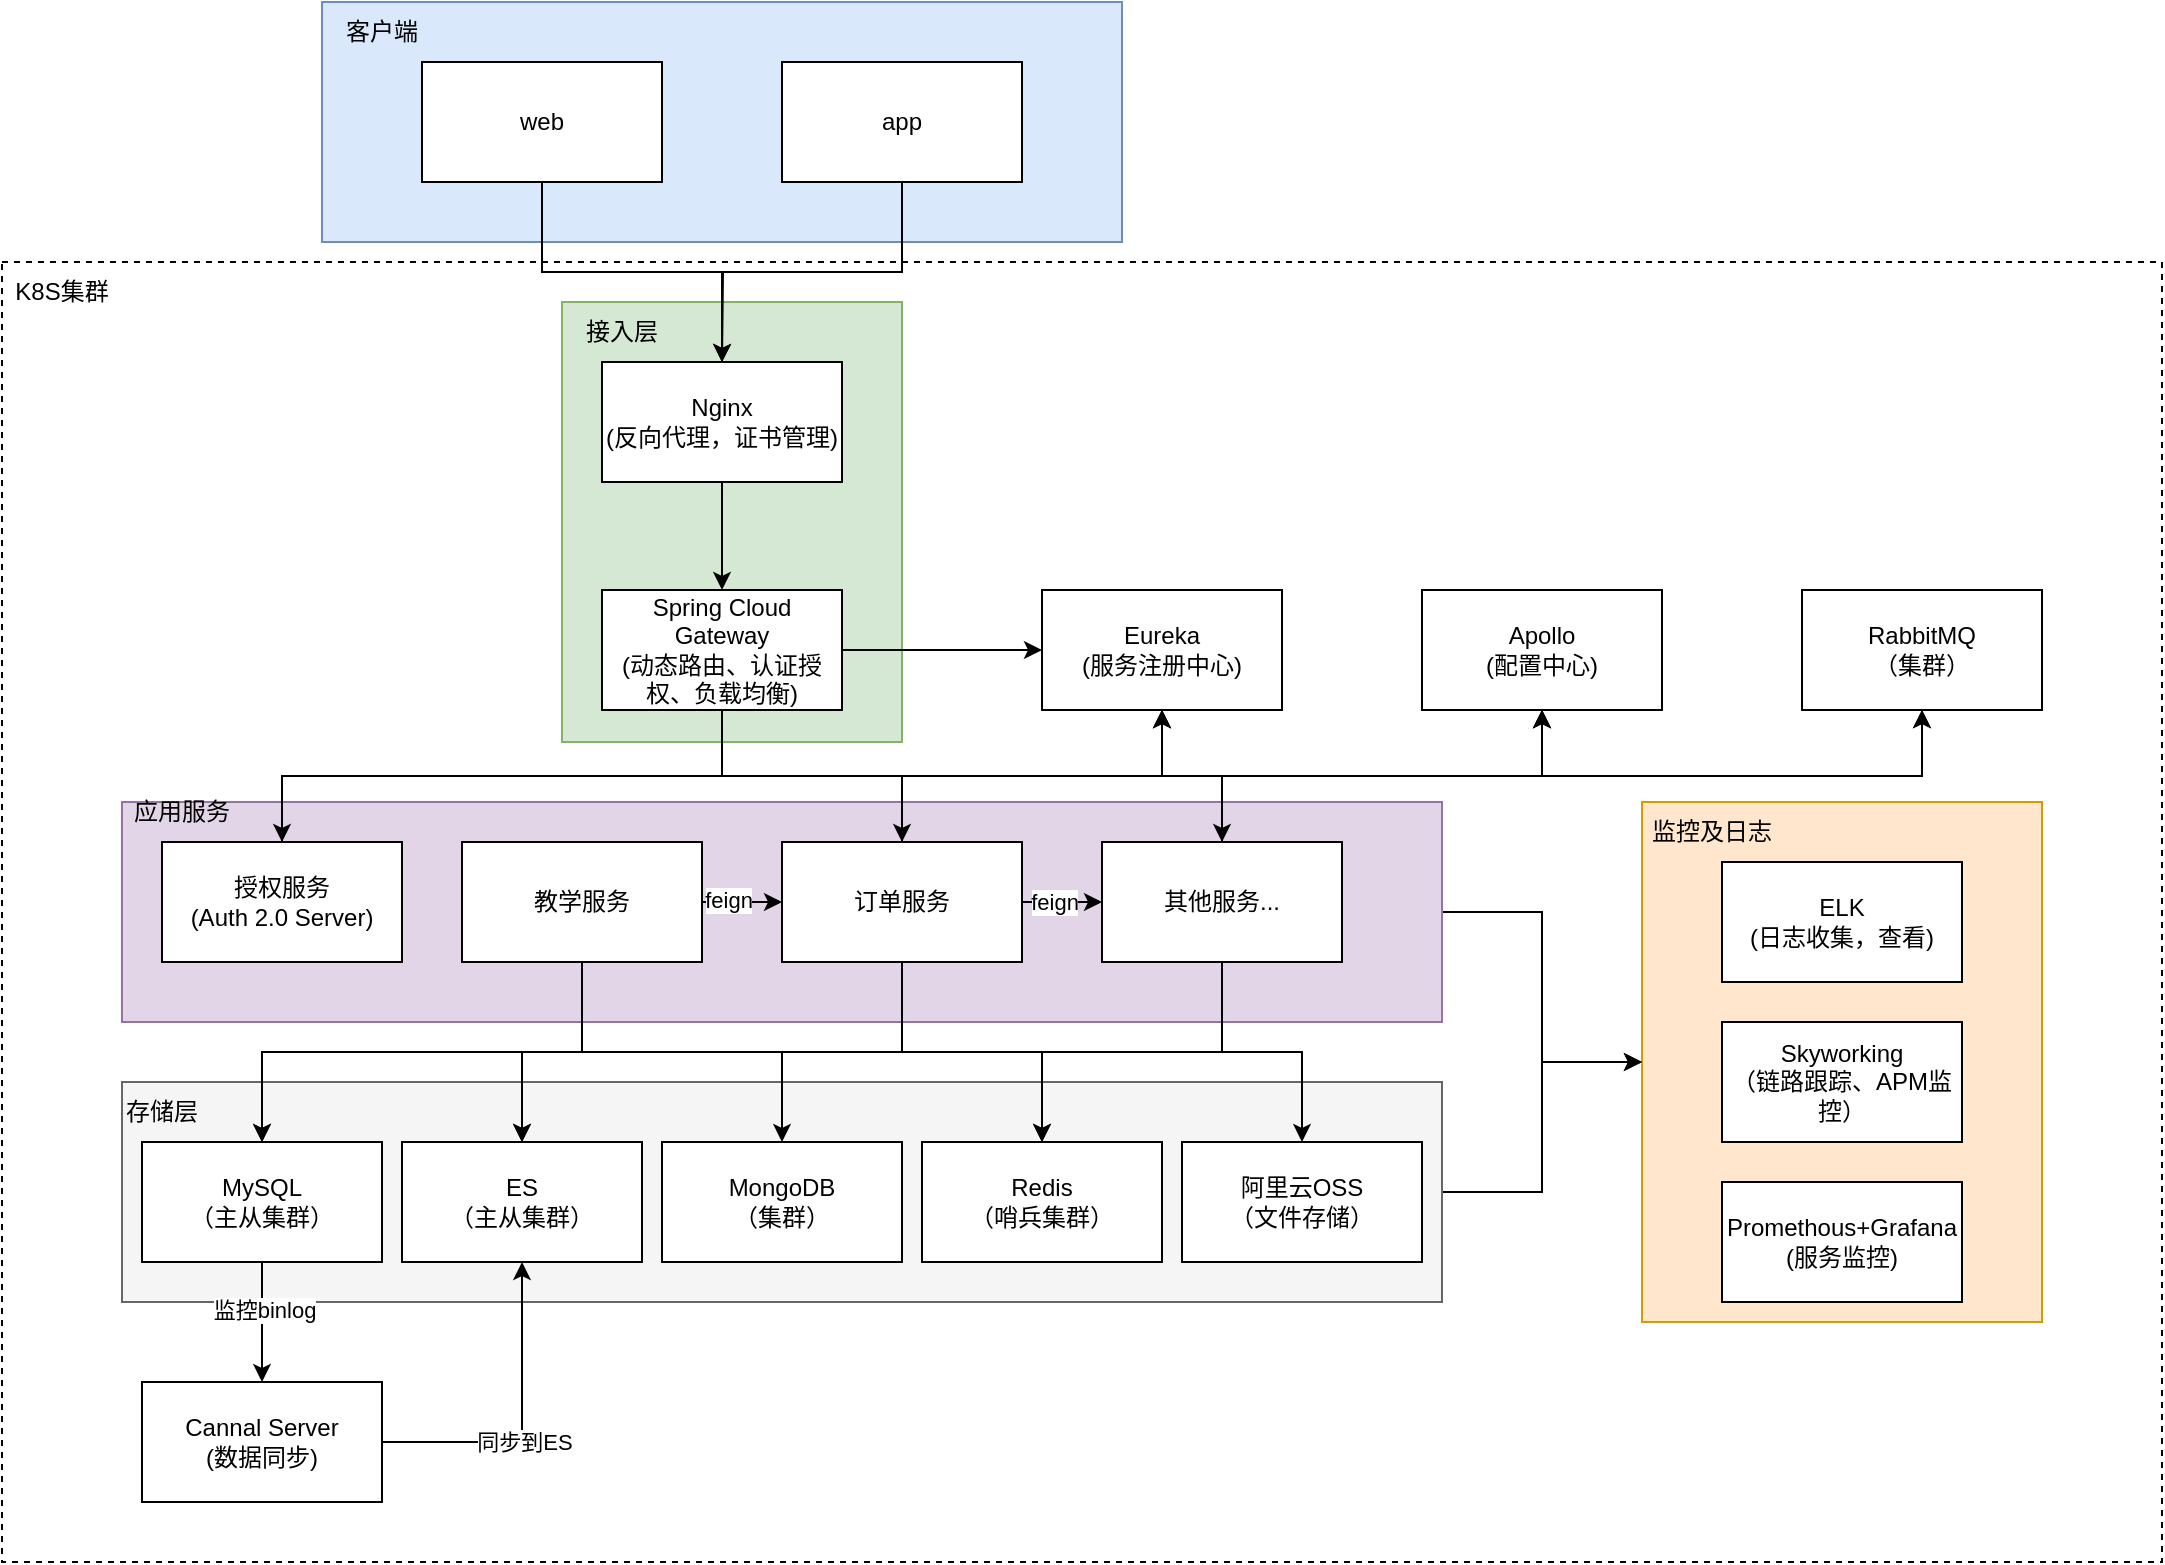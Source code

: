 <mxfile version="24.7.8">
  <diagram name="第 1 页" id="JWrh12a5ofCbuKyQh7Sv">
    <mxGraphModel dx="1434" dy="746" grid="1" gridSize="10" guides="1" tooltips="1" connect="1" arrows="1" fold="1" page="1" pageScale="1" pageWidth="1169" pageHeight="827" math="0" shadow="0">
      <root>
        <mxCell id="0" />
        <mxCell id="1" parent="0" />
        <mxCell id="1WofLLIVv_YYoYcuGVh5-64" value="" style="rounded=0;whiteSpace=wrap;html=1;dashed=1;" parent="1" vertex="1">
          <mxGeometry x="160" y="220" width="1080" height="650" as="geometry" />
        </mxCell>
        <mxCell id="1WofLLIVv_YYoYcuGVh5-69" value="" style="rounded=0;whiteSpace=wrap;html=1;fillColor=#ffe6cc;strokeColor=#d79b00;" parent="1" vertex="1">
          <mxGeometry x="980" y="490" width="200" height="260" as="geometry" />
        </mxCell>
        <mxCell id="pNoe4SJw2n7nqS-4e_s5-12" style="edgeStyle=orthogonalEdgeStyle;rounded=0;orthogonalLoop=1;jettySize=auto;html=1;exitX=1;exitY=0.5;exitDx=0;exitDy=0;entryX=0;entryY=0.5;entryDx=0;entryDy=0;" edge="1" parent="1" source="1WofLLIVv_YYoYcuGVh5-57" target="1WofLLIVv_YYoYcuGVh5-69">
          <mxGeometry relative="1" as="geometry" />
        </mxCell>
        <mxCell id="1WofLLIVv_YYoYcuGVh5-57" value="" style="rounded=0;whiteSpace=wrap;html=1;fillColor=#f5f5f5;strokeColor=#666666;fontColor=#333333;" parent="1" vertex="1">
          <mxGeometry x="220" y="630" width="660" height="110" as="geometry" />
        </mxCell>
        <mxCell id="1WofLLIVv_YYoYcuGVh5-46" value="" style="rounded=0;whiteSpace=wrap;html=1;fillColor=#d5e8d4;strokeColor=#82b366;" parent="1" vertex="1">
          <mxGeometry x="440" y="240" width="170" height="220" as="geometry" />
        </mxCell>
        <mxCell id="1WofLLIVv_YYoYcuGVh5-72" style="edgeStyle=orthogonalEdgeStyle;rounded=0;orthogonalLoop=1;jettySize=auto;html=1;exitX=1;exitY=0.5;exitDx=0;exitDy=0;entryX=0;entryY=0.5;entryDx=0;entryDy=0;" parent="1" source="1WofLLIVv_YYoYcuGVh5-44" target="1WofLLIVv_YYoYcuGVh5-69" edge="1">
          <mxGeometry relative="1" as="geometry" />
        </mxCell>
        <mxCell id="1WofLLIVv_YYoYcuGVh5-44" value="" style="rounded=0;whiteSpace=wrap;html=1;fillColor=#e1d5e7;strokeColor=#9673a6;" parent="1" vertex="1">
          <mxGeometry x="220" y="490" width="660" height="110" as="geometry" />
        </mxCell>
        <mxCell id="1WofLLIVv_YYoYcuGVh5-42" value="" style="rounded=0;whiteSpace=wrap;html=1;fillColor=#dae8fc;strokeColor=#6c8ebf;" parent="1" vertex="1">
          <mxGeometry x="320" y="90" width="400" height="120" as="geometry" />
        </mxCell>
        <mxCell id="1WofLLIVv_YYoYcuGVh5-6" style="edgeStyle=orthogonalEdgeStyle;rounded=0;orthogonalLoop=1;jettySize=auto;html=1;exitX=0.5;exitY=1;exitDx=0;exitDy=0;entryX=0.5;entryY=0;entryDx=0;entryDy=0;" parent="1" source="1WofLLIVv_YYoYcuGVh5-2" target="1WofLLIVv_YYoYcuGVh5-4" edge="1">
          <mxGeometry relative="1" as="geometry" />
        </mxCell>
        <mxCell id="1WofLLIVv_YYoYcuGVh5-2" value="web" style="rounded=0;whiteSpace=wrap;html=1;" parent="1" vertex="1">
          <mxGeometry x="370" y="120" width="120" height="60" as="geometry" />
        </mxCell>
        <mxCell id="1WofLLIVv_YYoYcuGVh5-7" style="edgeStyle=orthogonalEdgeStyle;rounded=0;orthogonalLoop=1;jettySize=auto;html=1;exitX=0.5;exitY=1;exitDx=0;exitDy=0;" parent="1" source="1WofLLIVv_YYoYcuGVh5-3" edge="1">
          <mxGeometry relative="1" as="geometry">
            <mxPoint x="520" y="270" as="targetPoint" />
          </mxGeometry>
        </mxCell>
        <mxCell id="1WofLLIVv_YYoYcuGVh5-3" value="app" style="rounded=0;whiteSpace=wrap;html=1;" parent="1" vertex="1">
          <mxGeometry x="550" y="120" width="120" height="60" as="geometry" />
        </mxCell>
        <mxCell id="1WofLLIVv_YYoYcuGVh5-8" style="edgeStyle=orthogonalEdgeStyle;rounded=0;orthogonalLoop=1;jettySize=auto;html=1;exitX=0.5;exitY=1;exitDx=0;exitDy=0;entryX=0.5;entryY=0;entryDx=0;entryDy=0;" parent="1" source="1WofLLIVv_YYoYcuGVh5-4" target="1WofLLIVv_YYoYcuGVh5-5" edge="1">
          <mxGeometry relative="1" as="geometry" />
        </mxCell>
        <mxCell id="1WofLLIVv_YYoYcuGVh5-4" value="Nginx&lt;br&gt;(反向代理，证书管理)" style="rounded=0;whiteSpace=wrap;html=1;" parent="1" vertex="1">
          <mxGeometry x="460" y="270" width="120" height="60" as="geometry" />
        </mxCell>
        <mxCell id="1WofLLIVv_YYoYcuGVh5-10" style="edgeStyle=orthogonalEdgeStyle;rounded=0;orthogonalLoop=1;jettySize=auto;html=1;exitX=1;exitY=0.5;exitDx=0;exitDy=0;entryX=0;entryY=0.5;entryDx=0;entryDy=0;" parent="1" source="1WofLLIVv_YYoYcuGVh5-5" target="1WofLLIVv_YYoYcuGVh5-9" edge="1">
          <mxGeometry relative="1" as="geometry" />
        </mxCell>
        <mxCell id="1WofLLIVv_YYoYcuGVh5-12" style="edgeStyle=orthogonalEdgeStyle;rounded=0;orthogonalLoop=1;jettySize=auto;html=1;exitX=0.5;exitY=1;exitDx=0;exitDy=0;entryX=0.5;entryY=0;entryDx=0;entryDy=0;" parent="1" source="1WofLLIVv_YYoYcuGVh5-5" target="1WofLLIVv_YYoYcuGVh5-11" edge="1">
          <mxGeometry relative="1" as="geometry" />
        </mxCell>
        <mxCell id="1WofLLIVv_YYoYcuGVh5-17" style="edgeStyle=orthogonalEdgeStyle;rounded=0;orthogonalLoop=1;jettySize=auto;html=1;exitX=0.5;exitY=1;exitDx=0;exitDy=0;entryX=0.5;entryY=0;entryDx=0;entryDy=0;" parent="1" source="1WofLLIVv_YYoYcuGVh5-5" target="1WofLLIVv_YYoYcuGVh5-13" edge="1">
          <mxGeometry relative="1" as="geometry" />
        </mxCell>
        <mxCell id="1WofLLIVv_YYoYcuGVh5-18" style="edgeStyle=orthogonalEdgeStyle;rounded=0;orthogonalLoop=1;jettySize=auto;html=1;exitX=0.5;exitY=1;exitDx=0;exitDy=0;" parent="1" source="1WofLLIVv_YYoYcuGVh5-5" target="1WofLLIVv_YYoYcuGVh5-14" edge="1">
          <mxGeometry relative="1" as="geometry" />
        </mxCell>
        <mxCell id="1WofLLIVv_YYoYcuGVh5-5" value="Spring Cloud Gateway&lt;br&gt;(动态路由、认证授权、负载均衡)" style="rounded=0;whiteSpace=wrap;html=1;" parent="1" vertex="1">
          <mxGeometry x="460" y="384" width="120" height="60" as="geometry" />
        </mxCell>
        <mxCell id="1WofLLIVv_YYoYcuGVh5-9" value="Eureka&lt;br&gt;(服务注册中心)" style="rounded=0;whiteSpace=wrap;html=1;" parent="1" vertex="1">
          <mxGeometry x="680" y="384" width="120" height="60" as="geometry" />
        </mxCell>
        <mxCell id="1WofLLIVv_YYoYcuGVh5-20" style="edgeStyle=orthogonalEdgeStyle;rounded=0;orthogonalLoop=1;jettySize=auto;html=1;exitX=0.5;exitY=0;exitDx=0;exitDy=0;entryX=0.5;entryY=1;entryDx=0;entryDy=0;" parent="1" source="1WofLLIVv_YYoYcuGVh5-11" target="1WofLLIVv_YYoYcuGVh5-9" edge="1">
          <mxGeometry relative="1" as="geometry" />
        </mxCell>
        <mxCell id="1WofLLIVv_YYoYcuGVh5-30" style="edgeStyle=orthogonalEdgeStyle;rounded=0;orthogonalLoop=1;jettySize=auto;html=1;exitX=0.5;exitY=0;exitDx=0;exitDy=0;entryX=0.5;entryY=1;entryDx=0;entryDy=0;" parent="1" source="1WofLLIVv_YYoYcuGVh5-11" target="1WofLLIVv_YYoYcuGVh5-25" edge="1">
          <mxGeometry relative="1" as="geometry" />
        </mxCell>
        <mxCell id="1WofLLIVv_YYoYcuGVh5-40" style="edgeStyle=orthogonalEdgeStyle;rounded=0;orthogonalLoop=1;jettySize=auto;html=1;exitX=0.5;exitY=0;exitDx=0;exitDy=0;entryX=0.5;entryY=1;entryDx=0;entryDy=0;" parent="1" source="1WofLLIVv_YYoYcuGVh5-11" target="1WofLLIVv_YYoYcuGVh5-37" edge="1">
          <mxGeometry relative="1" as="geometry" />
        </mxCell>
        <mxCell id="1WofLLIVv_YYoYcuGVh5-51" style="edgeStyle=orthogonalEdgeStyle;rounded=0;orthogonalLoop=1;jettySize=auto;html=1;exitX=0.5;exitY=1;exitDx=0;exitDy=0;" parent="1" source="1WofLLIVv_YYoYcuGVh5-11" target="1WofLLIVv_YYoYcuGVh5-48" edge="1">
          <mxGeometry relative="1" as="geometry" />
        </mxCell>
        <mxCell id="1WofLLIVv_YYoYcuGVh5-52" style="edgeStyle=orthogonalEdgeStyle;rounded=0;orthogonalLoop=1;jettySize=auto;html=1;exitX=0.5;exitY=1;exitDx=0;exitDy=0;" parent="1" source="1WofLLIVv_YYoYcuGVh5-11" target="1WofLLIVv_YYoYcuGVh5-49" edge="1">
          <mxGeometry relative="1" as="geometry" />
        </mxCell>
        <mxCell id="1WofLLIVv_YYoYcuGVh5-53" style="edgeStyle=orthogonalEdgeStyle;rounded=0;orthogonalLoop=1;jettySize=auto;html=1;exitX=0.5;exitY=1;exitDx=0;exitDy=0;entryX=0.5;entryY=0;entryDx=0;entryDy=0;" parent="1" source="1WofLLIVv_YYoYcuGVh5-11" target="1WofLLIVv_YYoYcuGVh5-50" edge="1">
          <mxGeometry relative="1" as="geometry" />
        </mxCell>
        <mxCell id="pNoe4SJw2n7nqS-4e_s5-21" style="edgeStyle=orthogonalEdgeStyle;rounded=0;orthogonalLoop=1;jettySize=auto;html=1;exitX=1;exitY=0.5;exitDx=0;exitDy=0;entryX=0;entryY=0.5;entryDx=0;entryDy=0;" edge="1" parent="1" source="1WofLLIVv_YYoYcuGVh5-11" target="1WofLLIVv_YYoYcuGVh5-14">
          <mxGeometry relative="1" as="geometry" />
        </mxCell>
        <mxCell id="pNoe4SJw2n7nqS-4e_s5-22" value="feign" style="edgeLabel;html=1;align=center;verticalAlign=middle;resizable=0;points=[];" vertex="1" connectable="0" parent="pNoe4SJw2n7nqS-4e_s5-21">
          <mxGeometry x="-0.2" relative="1" as="geometry">
            <mxPoint as="offset" />
          </mxGeometry>
        </mxCell>
        <mxCell id="pNoe4SJw2n7nqS-4e_s5-25" style="edgeStyle=orthogonalEdgeStyle;rounded=0;orthogonalLoop=1;jettySize=auto;html=1;exitX=0.5;exitY=1;exitDx=0;exitDy=0;entryX=0.5;entryY=0;entryDx=0;entryDy=0;" edge="1" parent="1" source="1WofLLIVv_YYoYcuGVh5-11" target="pNoe4SJw2n7nqS-4e_s5-24">
          <mxGeometry relative="1" as="geometry" />
        </mxCell>
        <mxCell id="1WofLLIVv_YYoYcuGVh5-11" value="订单服务" style="rounded=0;whiteSpace=wrap;html=1;" parent="1" vertex="1">
          <mxGeometry x="550" y="510" width="120" height="60" as="geometry" />
        </mxCell>
        <mxCell id="1WofLLIVv_YYoYcuGVh5-19" style="edgeStyle=orthogonalEdgeStyle;rounded=0;orthogonalLoop=1;jettySize=auto;html=1;exitX=0.5;exitY=0;exitDx=0;exitDy=0;entryX=0.5;entryY=1;entryDx=0;entryDy=0;" parent="1" source="1WofLLIVv_YYoYcuGVh5-13" target="1WofLLIVv_YYoYcuGVh5-9" edge="1">
          <mxGeometry relative="1" as="geometry" />
        </mxCell>
        <mxCell id="1WofLLIVv_YYoYcuGVh5-26" style="edgeStyle=orthogonalEdgeStyle;rounded=0;orthogonalLoop=1;jettySize=auto;html=1;exitX=0.5;exitY=0;exitDx=0;exitDy=0;entryX=0.5;entryY=1;entryDx=0;entryDy=0;" parent="1" source="1WofLLIVv_YYoYcuGVh5-13" target="1WofLLIVv_YYoYcuGVh5-25" edge="1">
          <mxGeometry relative="1" as="geometry" />
        </mxCell>
        <mxCell id="1WofLLIVv_YYoYcuGVh5-13" value="授权服务&lt;br&gt;(Auth 2.0 Server)" style="rounded=0;whiteSpace=wrap;html=1;" parent="1" vertex="1">
          <mxGeometry x="240" y="510" width="120" height="60" as="geometry" />
        </mxCell>
        <mxCell id="1WofLLIVv_YYoYcuGVh5-21" style="edgeStyle=orthogonalEdgeStyle;rounded=0;orthogonalLoop=1;jettySize=auto;html=1;exitX=0.5;exitY=0;exitDx=0;exitDy=0;entryX=0.5;entryY=1;entryDx=0;entryDy=0;" parent="1" source="1WofLLIVv_YYoYcuGVh5-14" target="1WofLLIVv_YYoYcuGVh5-9" edge="1">
          <mxGeometry relative="1" as="geometry" />
        </mxCell>
        <mxCell id="1WofLLIVv_YYoYcuGVh5-29" style="edgeStyle=orthogonalEdgeStyle;rounded=0;orthogonalLoop=1;jettySize=auto;html=1;exitX=0.5;exitY=0;exitDx=0;exitDy=0;entryX=0.5;entryY=1;entryDx=0;entryDy=0;" parent="1" source="1WofLLIVv_YYoYcuGVh5-14" target="1WofLLIVv_YYoYcuGVh5-25" edge="1">
          <mxGeometry relative="1" as="geometry" />
        </mxCell>
        <mxCell id="1WofLLIVv_YYoYcuGVh5-38" style="edgeStyle=orthogonalEdgeStyle;rounded=0;orthogonalLoop=1;jettySize=auto;html=1;exitX=0.5;exitY=0;exitDx=0;exitDy=0;entryX=0.5;entryY=1;entryDx=0;entryDy=0;" parent="1" source="1WofLLIVv_YYoYcuGVh5-14" target="1WofLLIVv_YYoYcuGVh5-37" edge="1">
          <mxGeometry relative="1" as="geometry" />
        </mxCell>
        <mxCell id="1WofLLIVv_YYoYcuGVh5-54" style="edgeStyle=orthogonalEdgeStyle;rounded=0;orthogonalLoop=1;jettySize=auto;html=1;exitX=0.5;exitY=1;exitDx=0;exitDy=0;entryX=0.5;entryY=0;entryDx=0;entryDy=0;" parent="1" source="1WofLLIVv_YYoYcuGVh5-14" target="1WofLLIVv_YYoYcuGVh5-50" edge="1">
          <mxGeometry relative="1" as="geometry" />
        </mxCell>
        <mxCell id="1WofLLIVv_YYoYcuGVh5-55" style="edgeStyle=orthogonalEdgeStyle;rounded=0;orthogonalLoop=1;jettySize=auto;html=1;exitX=0.5;exitY=1;exitDx=0;exitDy=0;" parent="1" source="1WofLLIVv_YYoYcuGVh5-14" target="1WofLLIVv_YYoYcuGVh5-49" edge="1">
          <mxGeometry relative="1" as="geometry" />
        </mxCell>
        <mxCell id="1WofLLIVv_YYoYcuGVh5-56" style="edgeStyle=orthogonalEdgeStyle;rounded=0;orthogonalLoop=1;jettySize=auto;html=1;exitX=0.5;exitY=1;exitDx=0;exitDy=0;entryX=0.5;entryY=0;entryDx=0;entryDy=0;" parent="1" source="1WofLLIVv_YYoYcuGVh5-14" target="1WofLLIVv_YYoYcuGVh5-48" edge="1">
          <mxGeometry relative="1" as="geometry" />
        </mxCell>
        <mxCell id="1WofLLIVv_YYoYcuGVh5-14" value="其他服务..." style="rounded=0;whiteSpace=wrap;html=1;" parent="1" vertex="1">
          <mxGeometry x="710" y="510" width="120" height="60" as="geometry" />
        </mxCell>
        <mxCell id="1WofLLIVv_YYoYcuGVh5-25" value="Apollo&lt;br&gt;(配置中心)" style="rounded=0;whiteSpace=wrap;html=1;" parent="1" vertex="1">
          <mxGeometry x="870" y="384" width="120" height="60" as="geometry" />
        </mxCell>
        <mxCell id="1WofLLIVv_YYoYcuGVh5-37" value="RabbitMQ&lt;br&gt;（集群）" style="rounded=0;whiteSpace=wrap;html=1;" parent="1" vertex="1">
          <mxGeometry x="1060" y="384" width="120" height="60" as="geometry" />
        </mxCell>
        <mxCell id="1WofLLIVv_YYoYcuGVh5-43" value="客户端" style="text;html=1;align=center;verticalAlign=middle;whiteSpace=wrap;rounded=0;" parent="1" vertex="1">
          <mxGeometry x="320" y="90" width="60" height="30" as="geometry" />
        </mxCell>
        <mxCell id="1WofLLIVv_YYoYcuGVh5-45" value="应用服务" style="text;html=1;align=center;verticalAlign=middle;whiteSpace=wrap;rounded=0;" parent="1" vertex="1">
          <mxGeometry x="220" y="480" width="60" height="30" as="geometry" />
        </mxCell>
        <mxCell id="1WofLLIVv_YYoYcuGVh5-47" value="接入层" style="text;html=1;align=center;verticalAlign=middle;whiteSpace=wrap;rounded=0;" parent="1" vertex="1">
          <mxGeometry x="440" y="240" width="60" height="30" as="geometry" />
        </mxCell>
        <mxCell id="1WofLLIVv_YYoYcuGVh5-60" style="edgeStyle=orthogonalEdgeStyle;rounded=0;orthogonalLoop=1;jettySize=auto;html=1;exitX=0.5;exitY=1;exitDx=0;exitDy=0;" parent="1" source="1WofLLIVv_YYoYcuGVh5-48" target="1WofLLIVv_YYoYcuGVh5-59" edge="1">
          <mxGeometry relative="1" as="geometry" />
        </mxCell>
        <mxCell id="1WofLLIVv_YYoYcuGVh5-62" value="监控binlog" style="edgeLabel;html=1;align=center;verticalAlign=middle;resizable=0;points=[];" parent="1WofLLIVv_YYoYcuGVh5-60" vertex="1" connectable="0">
          <mxGeometry x="-0.2" y="1" relative="1" as="geometry">
            <mxPoint as="offset" />
          </mxGeometry>
        </mxCell>
        <mxCell id="1WofLLIVv_YYoYcuGVh5-48" value="MySQL&lt;br&gt;（主从集群）" style="rounded=0;whiteSpace=wrap;html=1;" parent="1" vertex="1">
          <mxGeometry x="230" y="660" width="120" height="60" as="geometry" />
        </mxCell>
        <mxCell id="1WofLLIVv_YYoYcuGVh5-49" value="ES&lt;br&gt;（主从集群）" style="rounded=0;whiteSpace=wrap;html=1;" parent="1" vertex="1">
          <mxGeometry x="360" y="660" width="120" height="60" as="geometry" />
        </mxCell>
        <mxCell id="1WofLLIVv_YYoYcuGVh5-50" value="Redis&lt;br&gt;（哨兵集群）" style="rounded=0;whiteSpace=wrap;html=1;" parent="1" vertex="1">
          <mxGeometry x="620" y="660" width="120" height="60" as="geometry" />
        </mxCell>
        <mxCell id="1WofLLIVv_YYoYcuGVh5-58" value="存储层" style="text;html=1;align=center;verticalAlign=middle;whiteSpace=wrap;rounded=0;" parent="1" vertex="1">
          <mxGeometry x="210" y="630" width="60" height="30" as="geometry" />
        </mxCell>
        <mxCell id="1WofLLIVv_YYoYcuGVh5-61" style="edgeStyle=orthogonalEdgeStyle;rounded=0;orthogonalLoop=1;jettySize=auto;html=1;exitX=1;exitY=0.5;exitDx=0;exitDy=0;entryX=0.5;entryY=1;entryDx=0;entryDy=0;" parent="1" source="1WofLLIVv_YYoYcuGVh5-59" target="1WofLLIVv_YYoYcuGVh5-49" edge="1">
          <mxGeometry relative="1" as="geometry" />
        </mxCell>
        <mxCell id="1WofLLIVv_YYoYcuGVh5-63" value="同步到ES" style="edgeLabel;html=1;align=center;verticalAlign=middle;resizable=0;points=[];" parent="1WofLLIVv_YYoYcuGVh5-61" vertex="1" connectable="0">
          <mxGeometry x="-0.128" y="-1" relative="1" as="geometry">
            <mxPoint as="offset" />
          </mxGeometry>
        </mxCell>
        <mxCell id="1WofLLIVv_YYoYcuGVh5-59" value="Cannal Server&lt;br&gt;(数据同步)" style="rounded=0;whiteSpace=wrap;html=1;" parent="1" vertex="1">
          <mxGeometry x="230" y="780" width="120" height="60" as="geometry" />
        </mxCell>
        <mxCell id="1WofLLIVv_YYoYcuGVh5-65" value="K8S集群" style="text;html=1;align=center;verticalAlign=middle;whiteSpace=wrap;rounded=0;" parent="1" vertex="1">
          <mxGeometry x="160" y="220" width="60" height="30" as="geometry" />
        </mxCell>
        <mxCell id="1WofLLIVv_YYoYcuGVh5-66" value="ELK&lt;br&gt;(日志收集，查看)" style="rounded=0;whiteSpace=wrap;html=1;" parent="1" vertex="1">
          <mxGeometry x="1020" y="520" width="120" height="60" as="geometry" />
        </mxCell>
        <mxCell id="1WofLLIVv_YYoYcuGVh5-67" value="Skyworking&lt;br&gt;（链路跟踪、APM监控）" style="rounded=0;whiteSpace=wrap;html=1;" parent="1" vertex="1">
          <mxGeometry x="1020" y="600" width="120" height="60" as="geometry" />
        </mxCell>
        <mxCell id="1WofLLIVv_YYoYcuGVh5-68" value="Promethous+Grafana &lt;br&gt;(服务监控)" style="rounded=0;whiteSpace=wrap;html=1;" parent="1" vertex="1">
          <mxGeometry x="1020" y="680" width="120" height="60" as="geometry" />
        </mxCell>
        <mxCell id="1WofLLIVv_YYoYcuGVh5-70" value="监控及日志" style="text;html=1;align=center;verticalAlign=middle;whiteSpace=wrap;rounded=0;" parent="1" vertex="1">
          <mxGeometry x="980" y="490" width="70" height="30" as="geometry" />
        </mxCell>
        <mxCell id="pNoe4SJw2n7nqS-4e_s5-8" value="阿里云OSS&lt;br&gt;（文件存储）" style="rounded=0;whiteSpace=wrap;html=1;" vertex="1" parent="1">
          <mxGeometry x="750" y="660" width="120" height="60" as="geometry" />
        </mxCell>
        <mxCell id="pNoe4SJw2n7nqS-4e_s5-13" style="edgeStyle=orthogonalEdgeStyle;rounded=0;orthogonalLoop=1;jettySize=auto;html=1;exitX=1;exitY=0.5;exitDx=0;exitDy=0;entryX=0;entryY=0.5;entryDx=0;entryDy=0;" edge="1" parent="1" source="pNoe4SJw2n7nqS-4e_s5-9" target="1WofLLIVv_YYoYcuGVh5-11">
          <mxGeometry relative="1" as="geometry" />
        </mxCell>
        <mxCell id="pNoe4SJw2n7nqS-4e_s5-19" value="&lt;span style=&quot;color: rgba(0, 0, 0, 0); font-family: monospace; font-size: 0px; text-align: start; background-color: rgb(251, 251, 251);&quot;&gt;%3CmxGraphModel%3E%3Croot%3E%3CmxCell%20id%3D%220%22%2F%3E%3CmxCell%20id%3D%221%22%20parent%3D%220%22%2F%3E%3CmxCell%20id%3D%222%22%20value%3D%22feign%22%20style%3D%22edgeLabel%3Bhtml%3D1%3Balign%3Dcenter%3BverticalAlign%3Dmiddle%3Bresizable%3D0%3Bpoints%3D%5B%5D%3B%22%20vertex%3D%221%22%20connectable%3D%220%22%20parent%3D%221%22%3E%3CmxGeometry%20x%3D%22681%22%20y%3D%22540%22%20as%3D%22geometry%22%2F%3E%3C%2FmxCell%3E%3C%2Froot%3E%3C%2FmxGraphModel%3E&lt;/span&gt;" style="edgeLabel;html=1;align=center;verticalAlign=middle;resizable=0;points=[];" vertex="1" connectable="0" parent="pNoe4SJw2n7nqS-4e_s5-13">
          <mxGeometry x="-0.6" y="-2" relative="1" as="geometry">
            <mxPoint as="offset" />
          </mxGeometry>
        </mxCell>
        <mxCell id="pNoe4SJw2n7nqS-4e_s5-23" value="feign" style="edgeLabel;html=1;align=center;verticalAlign=middle;resizable=0;points=[];" vertex="1" connectable="0" parent="pNoe4SJw2n7nqS-4e_s5-13">
          <mxGeometry x="-0.35" y="1" relative="1" as="geometry">
            <mxPoint as="offset" />
          </mxGeometry>
        </mxCell>
        <mxCell id="pNoe4SJw2n7nqS-4e_s5-27" style="edgeStyle=orthogonalEdgeStyle;rounded=0;orthogonalLoop=1;jettySize=auto;html=1;exitX=0.5;exitY=1;exitDx=0;exitDy=0;" edge="1" parent="1" source="pNoe4SJw2n7nqS-4e_s5-9" target="pNoe4SJw2n7nqS-4e_s5-8">
          <mxGeometry relative="1" as="geometry" />
        </mxCell>
        <mxCell id="pNoe4SJw2n7nqS-4e_s5-9" value="教学服务" style="rounded=0;whiteSpace=wrap;html=1;" vertex="1" parent="1">
          <mxGeometry x="390" y="510" width="120" height="60" as="geometry" />
        </mxCell>
        <mxCell id="pNoe4SJw2n7nqS-4e_s5-24" value="MongoDB&lt;br&gt;（集群）" style="rounded=0;whiteSpace=wrap;html=1;" vertex="1" parent="1">
          <mxGeometry x="490" y="660" width="120" height="60" as="geometry" />
        </mxCell>
      </root>
    </mxGraphModel>
  </diagram>
</mxfile>
